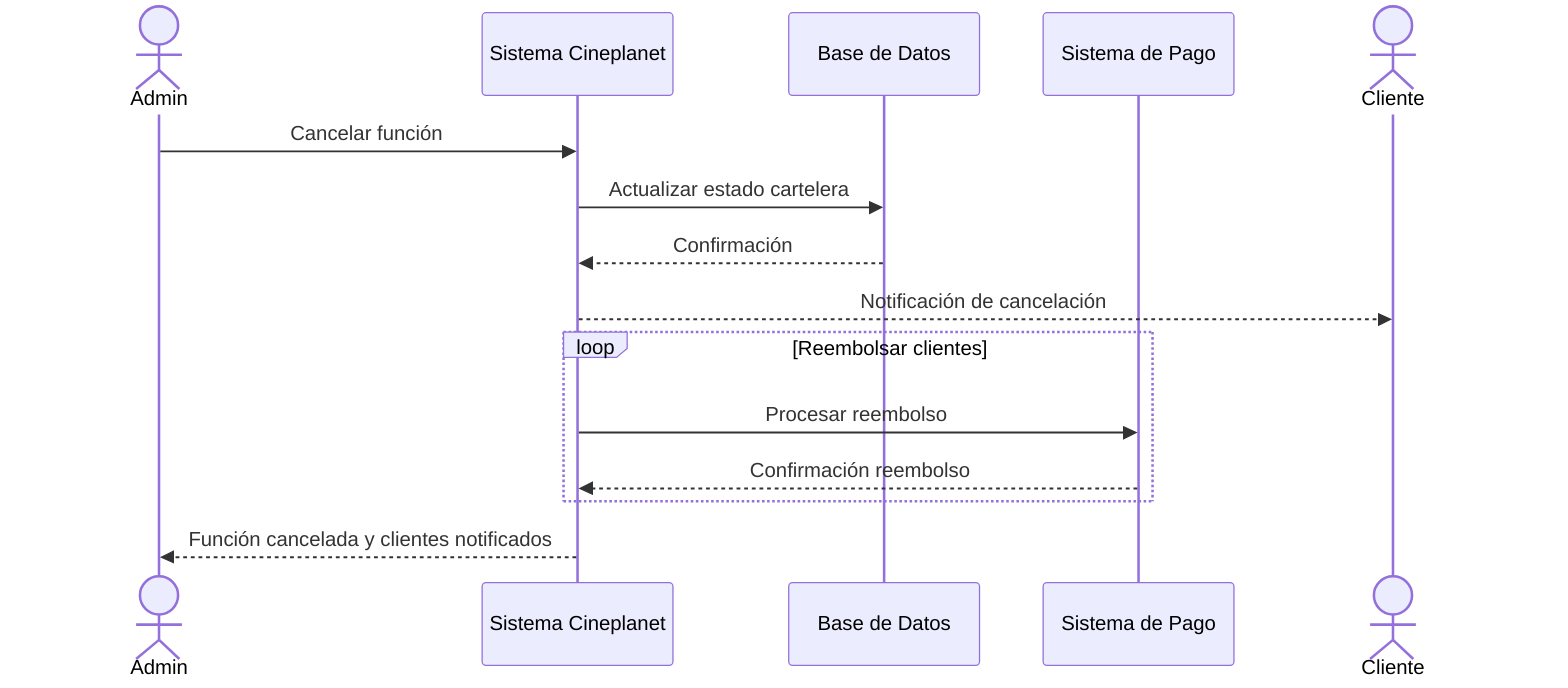 sequenceDiagram
    actor Admin
    participant Sistema as Sistema Cineplanet
    participant DB as Base de Datos
    participant Pago as Sistema de Pago
    actor Cliente

    Admin->>Sistema: Cancelar función
    Sistema->>DB: Actualizar estado cartelera
    DB-->>Sistema: Confirmación
    Sistema-->>Cliente: Notificación de cancelación

    loop Reembolsar clientes
        Sistema->>Pago: Procesar reembolso
        Pago-->>Sistema: Confirmación reembolso
    end

    Sistema-->>Admin: Función cancelada y clientes notificados